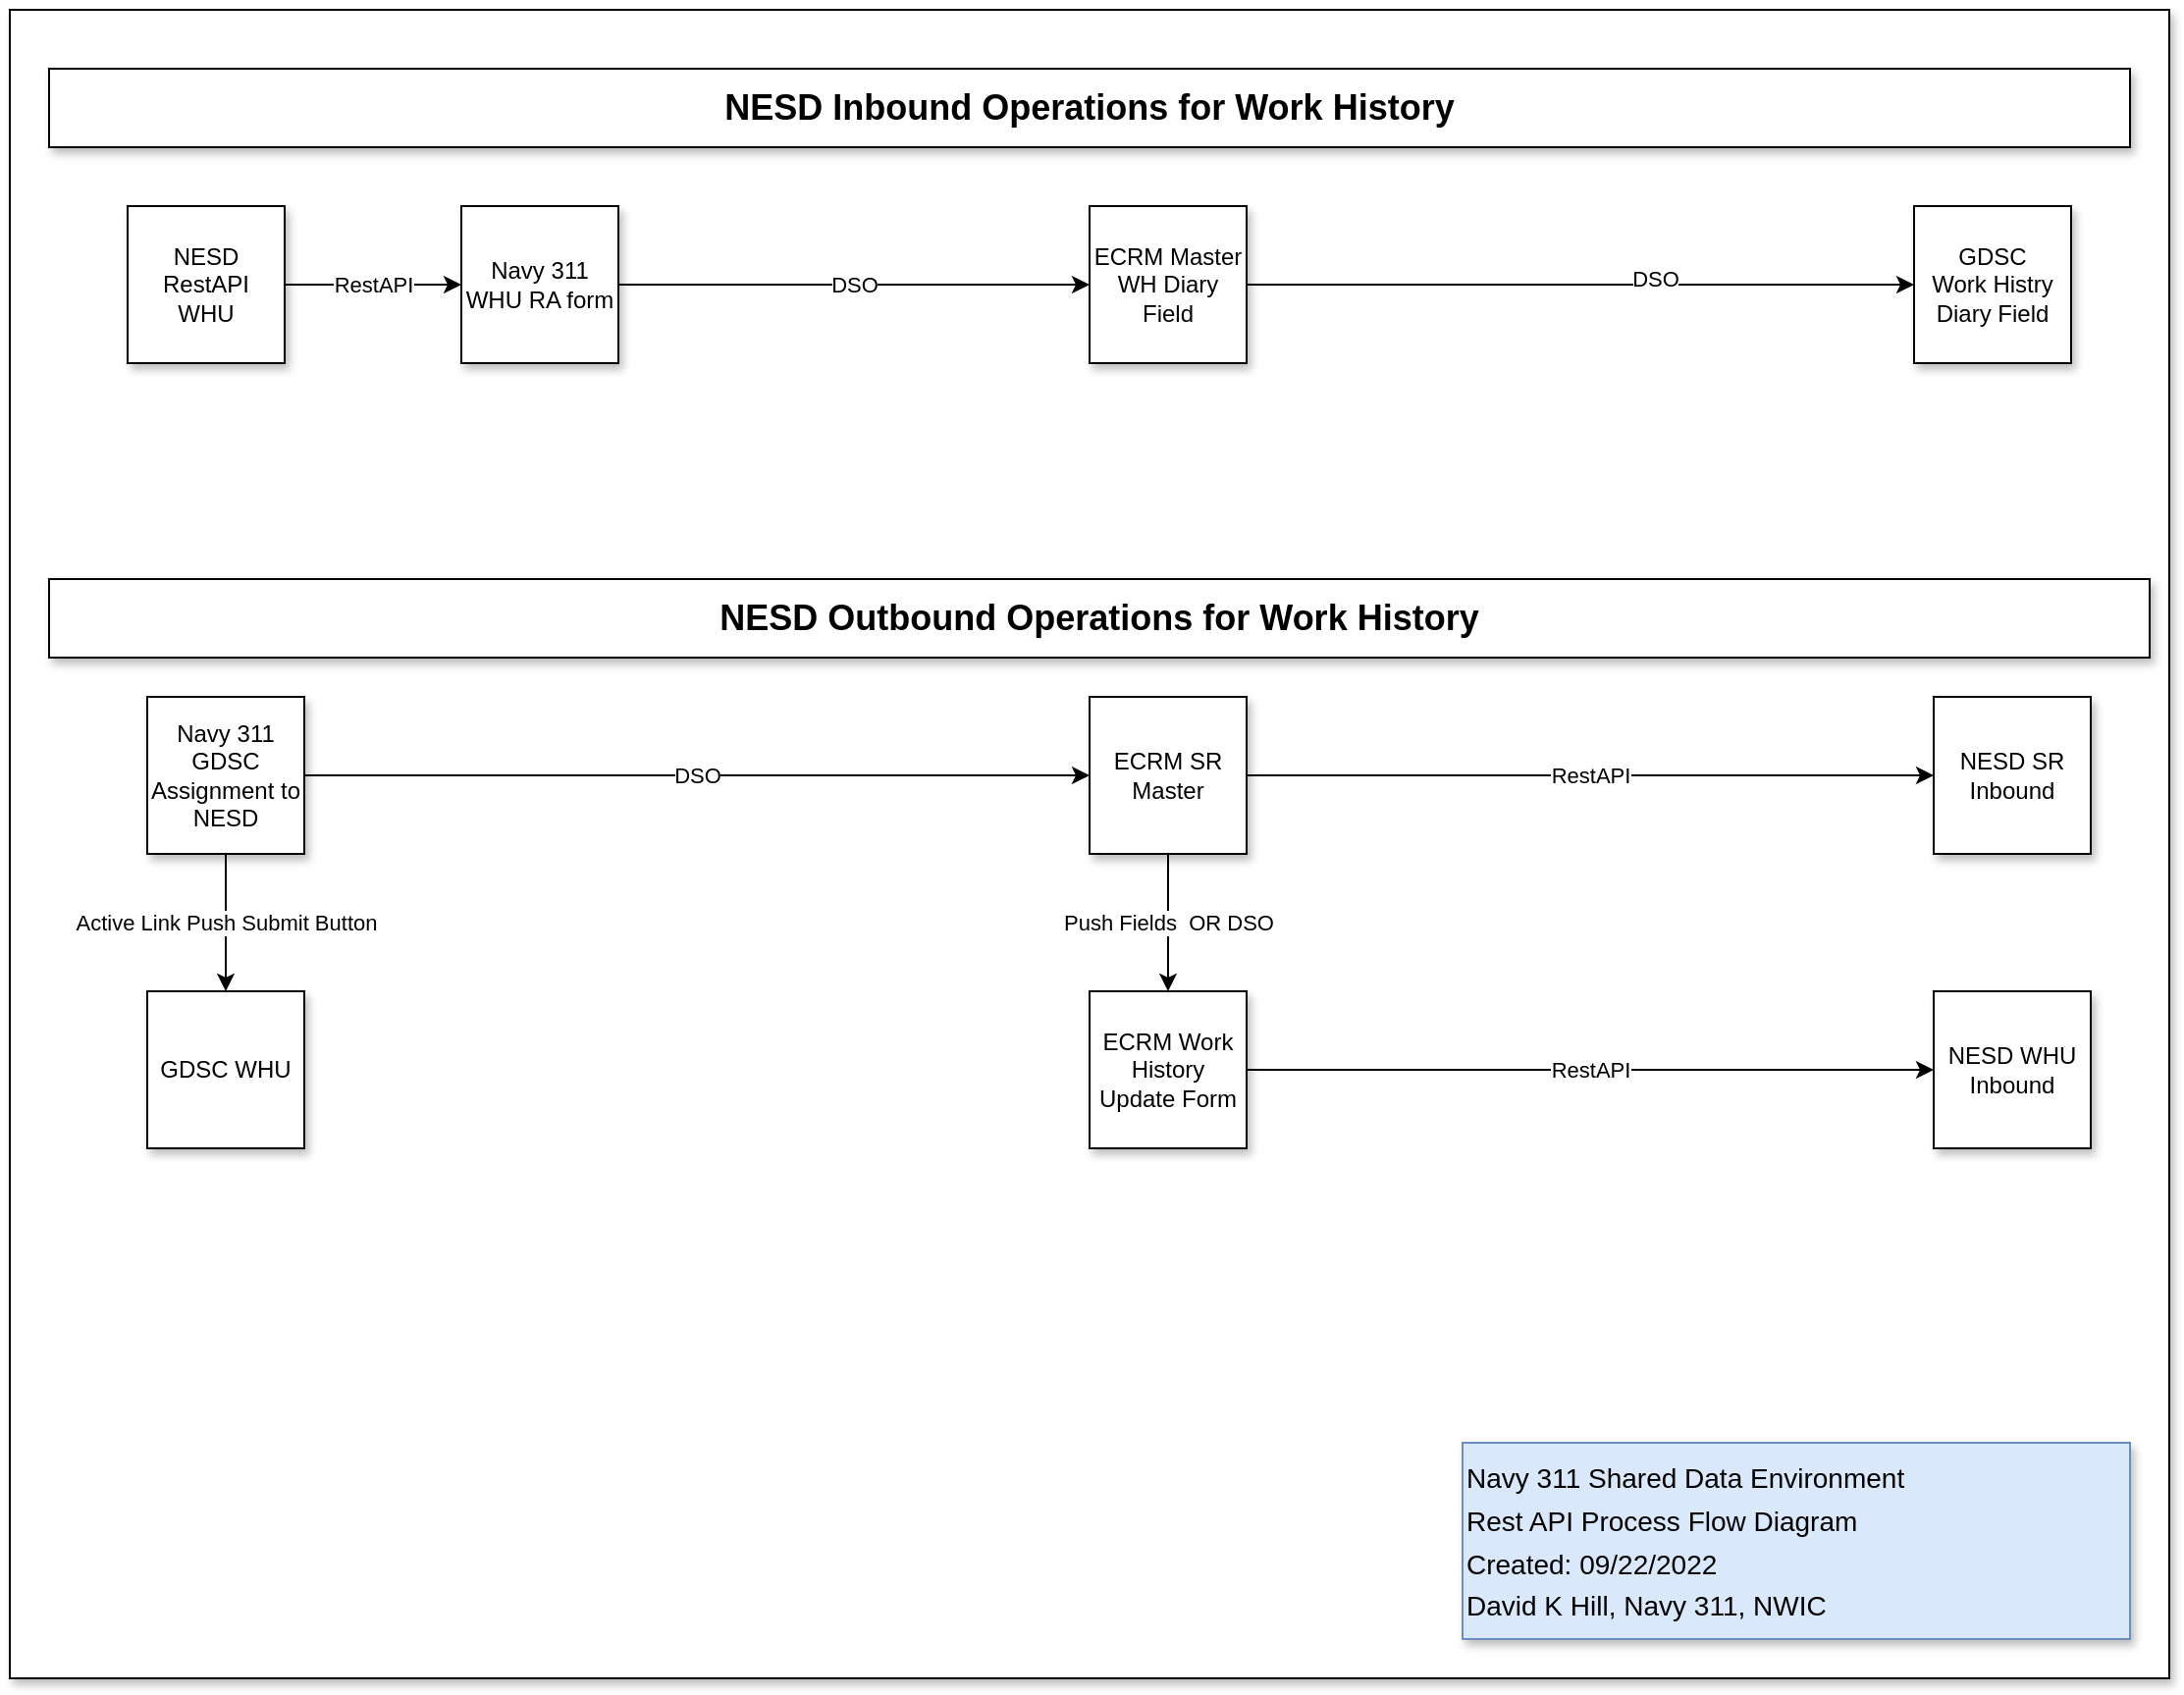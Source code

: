 <mxfile version="20.8.18" type="github">
  <diagram name="Page-1" id="aF4G5Hs_lMoh60DQ722R">
    <mxGraphModel dx="1434" dy="741" grid="1" gridSize="10" guides="1" tooltips="1" connect="1" arrows="1" fold="1" page="1" pageScale="1" pageWidth="1100" pageHeight="850" math="0" shadow="0">
      <root>
        <mxCell id="0" />
        <mxCell id="1" parent="0" />
        <mxCell id="1lb5UFgHKyQ05DryIwbp-26" value="" style="rounded=0;whiteSpace=wrap;html=1;shadow=1;fontSize=14;labelBackgroundColor=#CCCCFF;" vertex="1" parent="1">
          <mxGeometry width="1100" height="850" as="geometry" />
        </mxCell>
        <mxCell id="9KmsIKsTsXMhggBtWNxH-1" value="&lt;b&gt;&lt;font style=&quot;font-size: 18px;&quot;&gt;NESD Inbound Operations for Work History&lt;/font&gt;&lt;/b&gt;" style="rounded=0;whiteSpace=wrap;html=1;shadow=1;" parent="1" vertex="1">
          <mxGeometry x="20" y="30" width="1060" height="40" as="geometry" />
        </mxCell>
        <mxCell id="1lb5UFgHKyQ05DryIwbp-4" value="RestAPI" style="edgeStyle=orthogonalEdgeStyle;rounded=0;orthogonalLoop=1;jettySize=auto;html=1;" edge="1" parent="1" source="1lb5UFgHKyQ05DryIwbp-1" target="1lb5UFgHKyQ05DryIwbp-2">
          <mxGeometry relative="1" as="geometry" />
        </mxCell>
        <mxCell id="1lb5UFgHKyQ05DryIwbp-1" value="NESD RestAPI&lt;br&gt;WHU" style="whiteSpace=wrap;html=1;aspect=fixed;shadow=1;" vertex="1" parent="1">
          <mxGeometry x="60" y="100" width="80" height="80" as="geometry" />
        </mxCell>
        <mxCell id="1lb5UFgHKyQ05DryIwbp-5" value="DSO" style="edgeStyle=orthogonalEdgeStyle;rounded=0;orthogonalLoop=1;jettySize=auto;html=1;" edge="1" parent="1" source="1lb5UFgHKyQ05DryIwbp-2" target="1lb5UFgHKyQ05DryIwbp-3">
          <mxGeometry relative="1" as="geometry" />
        </mxCell>
        <mxCell id="1lb5UFgHKyQ05DryIwbp-2" value="Navy 311&lt;br&gt;WHU RA form" style="whiteSpace=wrap;html=1;aspect=fixed;shadow=1;" vertex="1" parent="1">
          <mxGeometry x="230" y="100" width="80" height="80" as="geometry" />
        </mxCell>
        <mxCell id="1lb5UFgHKyQ05DryIwbp-10" style="edgeStyle=orthogonalEdgeStyle;rounded=0;orthogonalLoop=1;jettySize=auto;html=1;" edge="1" parent="1" source="1lb5UFgHKyQ05DryIwbp-3" target="1lb5UFgHKyQ05DryIwbp-9">
          <mxGeometry relative="1" as="geometry" />
        </mxCell>
        <mxCell id="1lb5UFgHKyQ05DryIwbp-11" value="DSO" style="edgeLabel;html=1;align=center;verticalAlign=middle;resizable=0;points=[];" vertex="1" connectable="0" parent="1lb5UFgHKyQ05DryIwbp-10">
          <mxGeometry x="0.224" y="3" relative="1" as="geometry">
            <mxPoint as="offset" />
          </mxGeometry>
        </mxCell>
        <mxCell id="1lb5UFgHKyQ05DryIwbp-3" value="ECRM Master WH Diary&lt;br&gt;Field" style="whiteSpace=wrap;html=1;aspect=fixed;shadow=1;" vertex="1" parent="1">
          <mxGeometry x="550" y="100" width="80" height="80" as="geometry" />
        </mxCell>
        <mxCell id="1lb5UFgHKyQ05DryIwbp-6" value="&lt;font style=&quot;font-size: 18px;&quot;&gt;&lt;b style=&quot;&quot;&gt;NESD Outbound Operations for Work History&lt;/b&gt;&lt;/font&gt;" style="rounded=0;whiteSpace=wrap;html=1;shadow=1;" vertex="1" parent="1">
          <mxGeometry x="20" y="290" width="1070" height="40" as="geometry" />
        </mxCell>
        <mxCell id="1lb5UFgHKyQ05DryIwbp-16" value="DSO" style="edgeStyle=orthogonalEdgeStyle;rounded=0;orthogonalLoop=1;jettySize=auto;html=1;" edge="1" parent="1" source="1lb5UFgHKyQ05DryIwbp-8" target="1lb5UFgHKyQ05DryIwbp-12">
          <mxGeometry relative="1" as="geometry" />
        </mxCell>
        <mxCell id="1lb5UFgHKyQ05DryIwbp-23" value="Active Link Push Submit Button" style="edgeStyle=orthogonalEdgeStyle;rounded=0;orthogonalLoop=1;jettySize=auto;html=1;" edge="1" parent="1" source="1lb5UFgHKyQ05DryIwbp-8" target="1lb5UFgHKyQ05DryIwbp-22">
          <mxGeometry relative="1" as="geometry" />
        </mxCell>
        <mxCell id="1lb5UFgHKyQ05DryIwbp-8" value="Navy 311&lt;br&gt;GDSC&lt;br&gt;Assignment to NESD" style="whiteSpace=wrap;html=1;aspect=fixed;shadow=1;" vertex="1" parent="1">
          <mxGeometry x="70" y="350" width="80" height="80" as="geometry" />
        </mxCell>
        <mxCell id="1lb5UFgHKyQ05DryIwbp-9" value="GDSC&lt;br&gt;Work Histry&lt;br&gt;Diary Field" style="whiteSpace=wrap;html=1;aspect=fixed;shadow=1;" vertex="1" parent="1">
          <mxGeometry x="970" y="100" width="80" height="80" as="geometry" />
        </mxCell>
        <mxCell id="1lb5UFgHKyQ05DryIwbp-14" value="RestAPI" style="edgeStyle=orthogonalEdgeStyle;rounded=0;orthogonalLoop=1;jettySize=auto;html=1;entryX=0;entryY=0.5;entryDx=0;entryDy=0;" edge="1" parent="1" source="1lb5UFgHKyQ05DryIwbp-12" target="1lb5UFgHKyQ05DryIwbp-13">
          <mxGeometry relative="1" as="geometry">
            <mxPoint x="590" y="440" as="targetPoint" />
          </mxGeometry>
        </mxCell>
        <mxCell id="1lb5UFgHKyQ05DryIwbp-19" value="Push Fields&amp;nbsp; OR DSO" style="edgeStyle=orthogonalEdgeStyle;rounded=0;orthogonalLoop=1;jettySize=auto;html=1;entryX=0.5;entryY=0;entryDx=0;entryDy=0;" edge="1" parent="1" source="1lb5UFgHKyQ05DryIwbp-12" target="1lb5UFgHKyQ05DryIwbp-17">
          <mxGeometry relative="1" as="geometry" />
        </mxCell>
        <mxCell id="1lb5UFgHKyQ05DryIwbp-12" value="ECRM SR Master" style="whiteSpace=wrap;html=1;aspect=fixed;shadow=1;" vertex="1" parent="1">
          <mxGeometry x="550" y="350" width="80" height="80" as="geometry" />
        </mxCell>
        <mxCell id="1lb5UFgHKyQ05DryIwbp-13" value="NESD SR Inbound" style="whiteSpace=wrap;html=1;aspect=fixed;shadow=1;" vertex="1" parent="1">
          <mxGeometry x="980" y="350" width="80" height="80" as="geometry" />
        </mxCell>
        <mxCell id="1lb5UFgHKyQ05DryIwbp-21" value="RestAPI" style="edgeStyle=orthogonalEdgeStyle;rounded=0;orthogonalLoop=1;jettySize=auto;html=1;" edge="1" parent="1" source="1lb5UFgHKyQ05DryIwbp-17" target="1lb5UFgHKyQ05DryIwbp-20">
          <mxGeometry relative="1" as="geometry" />
        </mxCell>
        <mxCell id="1lb5UFgHKyQ05DryIwbp-17" value="ECRM Work History Update Form" style="whiteSpace=wrap;html=1;aspect=fixed;shadow=1;" vertex="1" parent="1">
          <mxGeometry x="550" y="500" width="80" height="80" as="geometry" />
        </mxCell>
        <mxCell id="1lb5UFgHKyQ05DryIwbp-20" value="NESD WHU Inbound" style="whiteSpace=wrap;html=1;aspect=fixed;shadow=1;" vertex="1" parent="1">
          <mxGeometry x="980" y="500" width="80" height="80" as="geometry" />
        </mxCell>
        <mxCell id="1lb5UFgHKyQ05DryIwbp-22" value="GDSC WHU" style="whiteSpace=wrap;html=1;aspect=fixed;shadow=1;" vertex="1" parent="1">
          <mxGeometry x="70" y="500" width="80" height="80" as="geometry" />
        </mxCell>
        <mxCell id="1lb5UFgHKyQ05DryIwbp-25" value="&lt;font style=&quot;font-size: 14px;&quot;&gt;Navy 311 Shared Data Environment&lt;br&gt;Rest API Process Flow Diagram&lt;br&gt;Created: 09/22/2022&lt;br&gt;David K Hill, Navy 311, NWIC&lt;/font&gt;" style="rounded=0;whiteSpace=wrap;html=1;fontSize=18;fillColor=#dae8fc;strokeColor=#6c8ebf;shadow=1;align=left;" vertex="1" parent="1">
          <mxGeometry x="740" y="730" width="340" height="100" as="geometry" />
        </mxCell>
      </root>
    </mxGraphModel>
  </diagram>
</mxfile>

